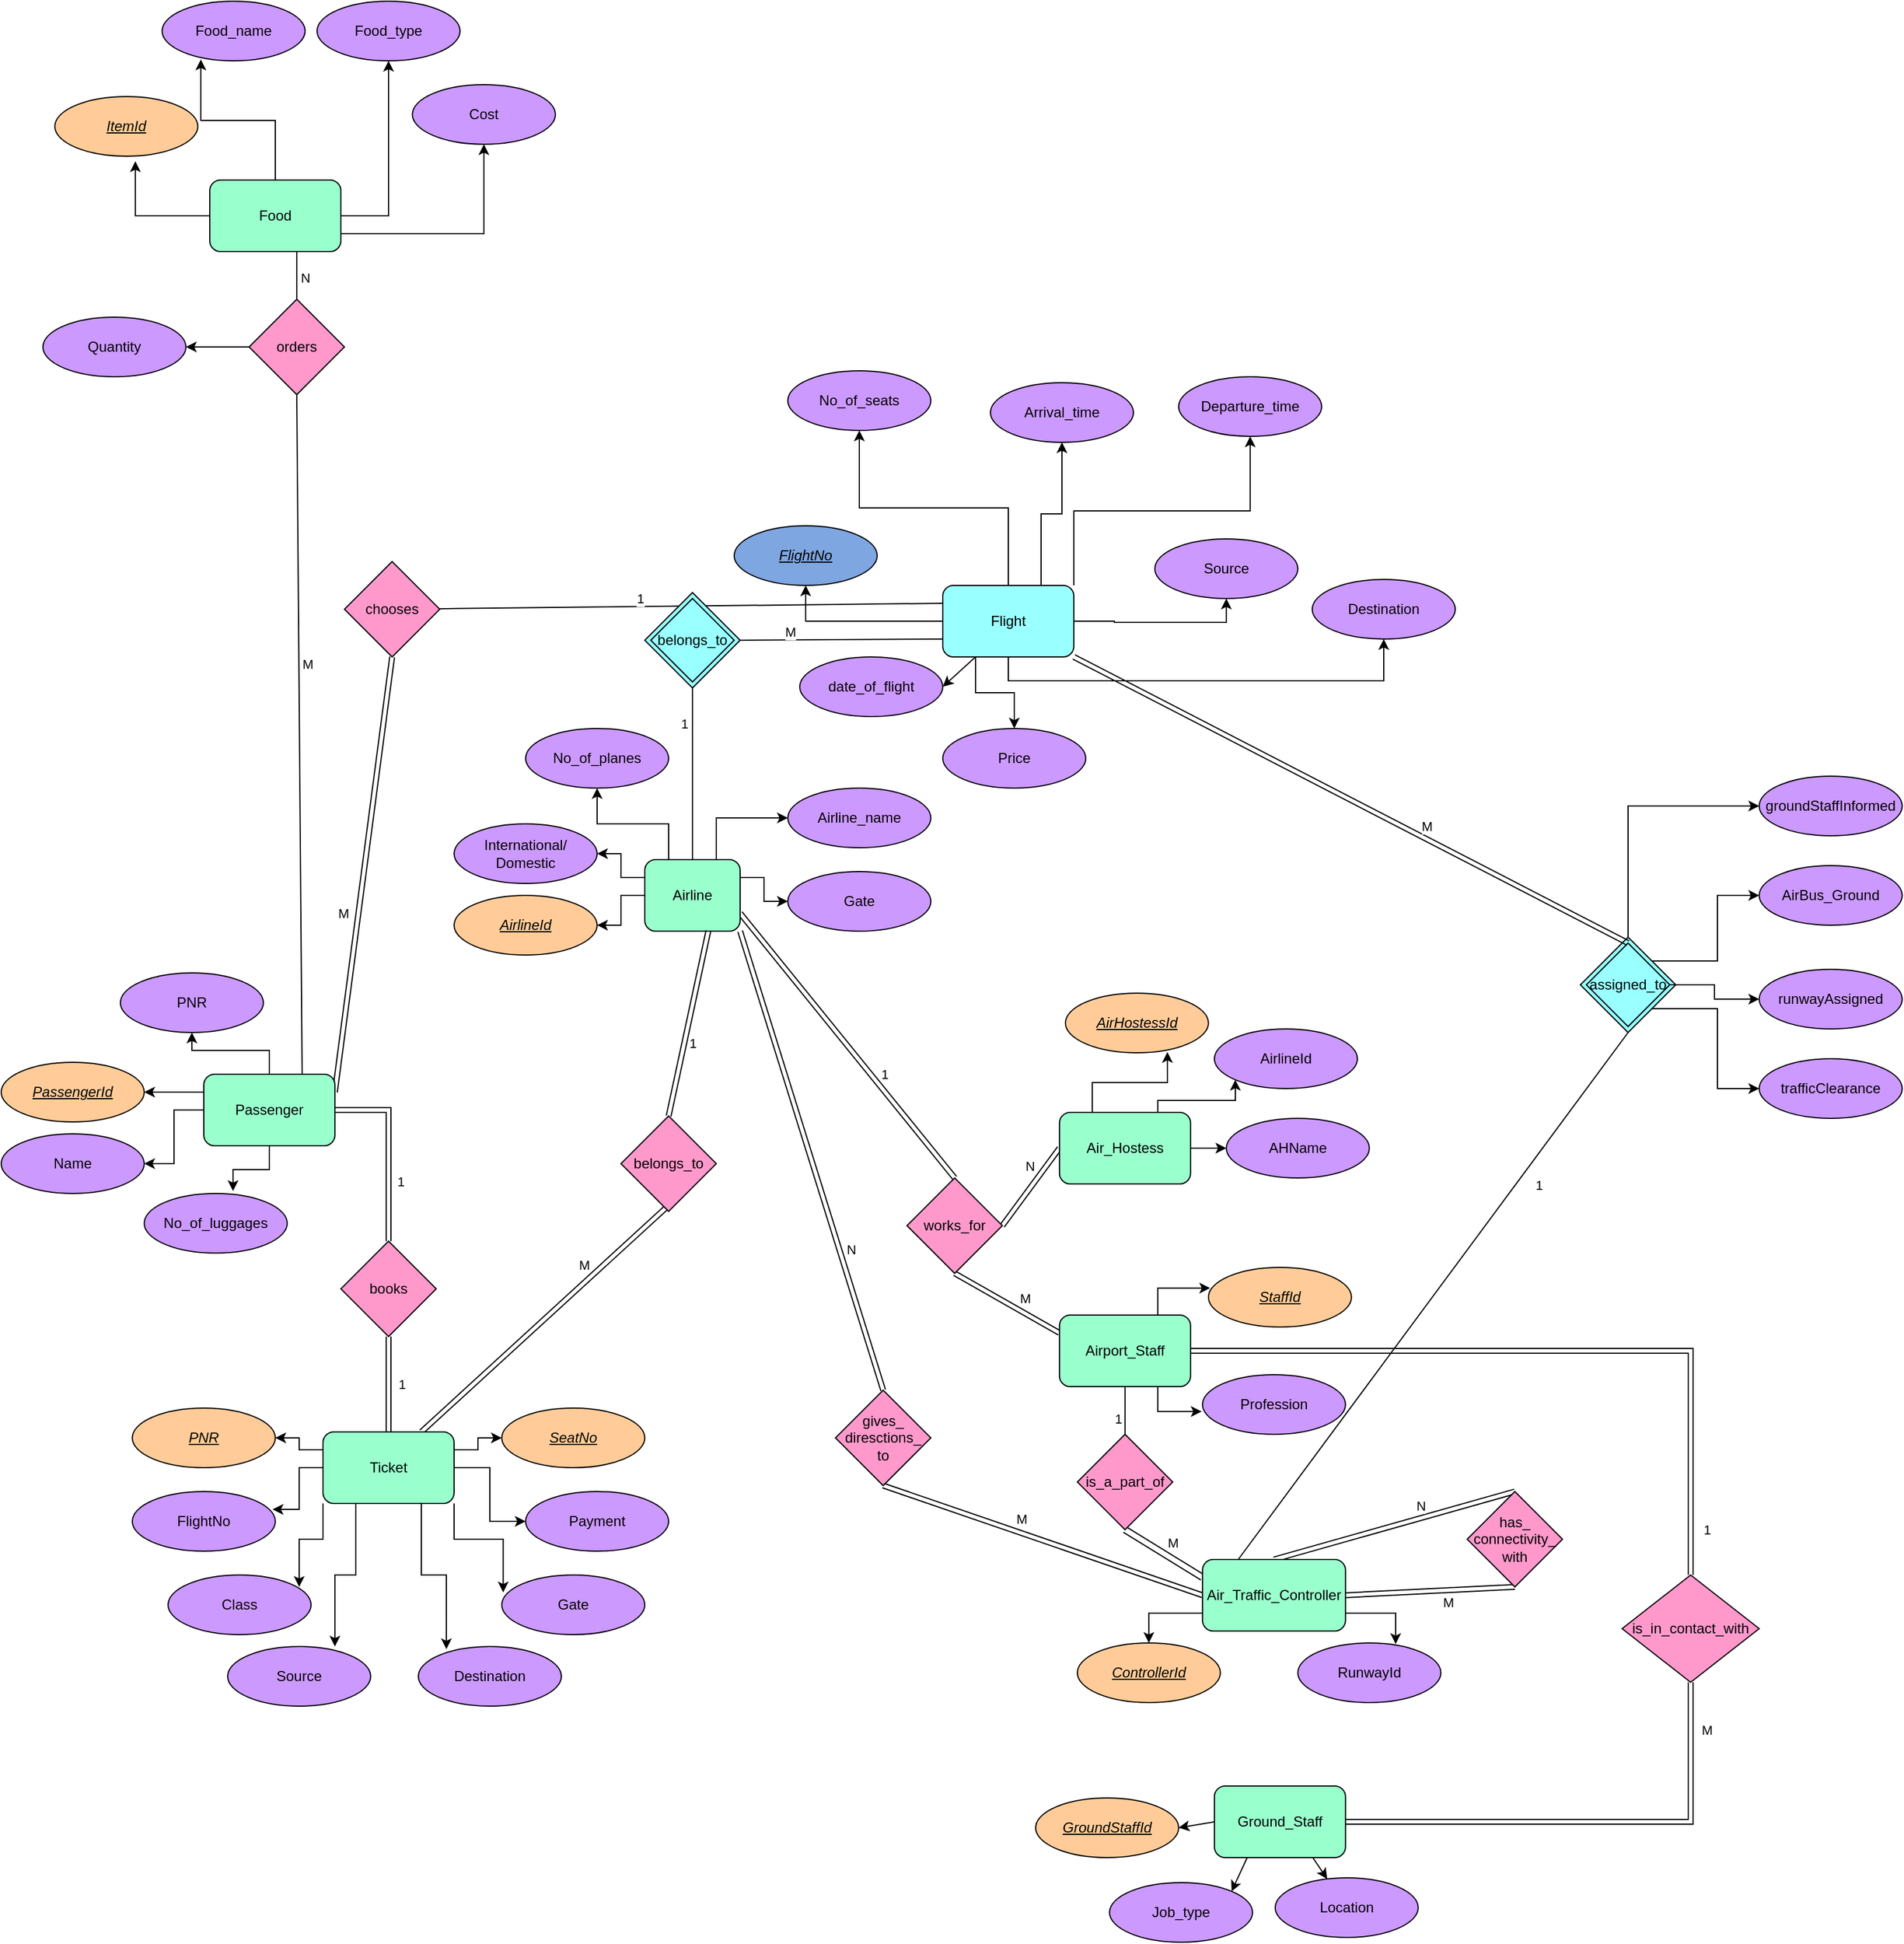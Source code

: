 <mxfile version="20.8.20" type="device"><diagram id="SBPe0E26eRAtvU4JO5nz" name="Page-1"><mxGraphModel dx="3665" dy="2273" grid="1" gridSize="10" guides="1" tooltips="1" connect="1" arrows="1" fold="1" page="1" pageScale="1" pageWidth="850" pageHeight="1100" math="0" shadow="0"><root><mxCell id="0"/><mxCell id="1" parent="0"/><mxCell id="5bXNS26TG_qm9QFDyTMX-47" style="edgeStyle=orthogonalEdgeStyle;rounded=0;orthogonalLoop=1;jettySize=auto;html=1;exitX=0.5;exitY=0;exitDx=0;exitDy=0;entryX=0.5;entryY=1;entryDx=0;entryDy=0;" parent="1" source="5bXNS26TG_qm9QFDyTMX-2" target="5bXNS26TG_qm9QFDyTMX-25" edge="1"><mxGeometry relative="1" as="geometry"/></mxCell><mxCell id="5bXNS26TG_qm9QFDyTMX-50" style="edgeStyle=orthogonalEdgeStyle;rounded=0;orthogonalLoop=1;jettySize=auto;html=1;exitX=0;exitY=0.5;exitDx=0;exitDy=0;" parent="1" source="5bXNS26TG_qm9QFDyTMX-2" target="5bXNS26TG_qm9QFDyTMX-22" edge="1"><mxGeometry relative="1" as="geometry"/></mxCell><mxCell id="5bXNS26TG_qm9QFDyTMX-51" style="edgeStyle=orthogonalEdgeStyle;rounded=0;orthogonalLoop=1;jettySize=auto;html=1;exitX=0.5;exitY=1;exitDx=0;exitDy=0;entryX=0.621;entryY=-0.04;entryDx=0;entryDy=0;entryPerimeter=0;" parent="1" source="5bXNS26TG_qm9QFDyTMX-2" target="5bXNS26TG_qm9QFDyTMX-24" edge="1"><mxGeometry relative="1" as="geometry"/></mxCell><mxCell id="5bXNS26TG_qm9QFDyTMX-55" style="edgeStyle=orthogonalEdgeStyle;rounded=0;orthogonalLoop=1;jettySize=auto;html=1;exitX=0;exitY=0.25;exitDx=0;exitDy=0;entryX=1;entryY=0.5;entryDx=0;entryDy=0;" parent="1" source="5bXNS26TG_qm9QFDyTMX-2" target="5bXNS26TG_qm9QFDyTMX-12" edge="1"><mxGeometry relative="1" as="geometry"/></mxCell><mxCell id="5bXNS26TG_qm9QFDyTMX-96" style="edgeStyle=none;shape=link;rounded=0;orthogonalLoop=1;jettySize=auto;html=1;exitX=1;exitY=0.25;exitDx=0;exitDy=0;entryX=0.5;entryY=1;entryDx=0;entryDy=0;" parent="1" source="5bXNS26TG_qm9QFDyTMX-2" edge="1" target="5bXNS26TG_qm9QFDyTMX-91"><mxGeometry relative="1" as="geometry"><mxPoint x="350" y="220" as="targetPoint"/></mxGeometry></mxCell><mxCell id="5bXNS26TG_qm9QFDyTMX-97" value="M" style="edgeLabel;html=1;align=center;verticalAlign=middle;resizable=0;points=[];" parent="5bXNS26TG_qm9QFDyTMX-96" vertex="1" connectable="0"><mxGeometry x="-0.217" y="3" relative="1" as="geometry"><mxPoint x="-9" y="-7" as="offset"/></mxGeometry></mxCell><mxCell id="5bXNS26TG_qm9QFDyTMX-2" value="Passenger" style="rounded=1;whiteSpace=wrap;html=1;fillColor=#99FFCC;" parent="1" vertex="1"><mxGeometry x="80" y="220" width="110" height="60" as="geometry"/></mxCell><mxCell id="5bXNS26TG_qm9QFDyTMX-56" style="edgeStyle=orthogonalEdgeStyle;rounded=0;orthogonalLoop=1;jettySize=auto;html=1;exitX=0;exitY=0.25;exitDx=0;exitDy=0;entryX=1;entryY=0.5;entryDx=0;entryDy=0;" parent="1" source="5bXNS26TG_qm9QFDyTMX-3" target="5bXNS26TG_qm9QFDyTMX-13" edge="1"><mxGeometry relative="1" as="geometry"/></mxCell><mxCell id="5bXNS26TG_qm9QFDyTMX-57" style="edgeStyle=orthogonalEdgeStyle;rounded=0;orthogonalLoop=1;jettySize=auto;html=1;exitX=1;exitY=0.25;exitDx=0;exitDy=0;entryX=0;entryY=0.5;entryDx=0;entryDy=0;" parent="1" source="5bXNS26TG_qm9QFDyTMX-3" target="5bXNS26TG_qm9QFDyTMX-14" edge="1"><mxGeometry relative="1" as="geometry"/></mxCell><mxCell id="5bXNS26TG_qm9QFDyTMX-58" style="edgeStyle=orthogonalEdgeStyle;rounded=0;orthogonalLoop=1;jettySize=auto;html=1;exitX=0;exitY=0.5;exitDx=0;exitDy=0;entryX=0.981;entryY=0.299;entryDx=0;entryDy=0;entryPerimeter=0;" parent="1" source="5bXNS26TG_qm9QFDyTMX-3" target="5bXNS26TG_qm9QFDyTMX-27" edge="1"><mxGeometry relative="1" as="geometry"/></mxCell><mxCell id="5bXNS26TG_qm9QFDyTMX-59" style="edgeStyle=orthogonalEdgeStyle;rounded=0;orthogonalLoop=1;jettySize=auto;html=1;exitX=0;exitY=1;exitDx=0;exitDy=0;entryX=0.917;entryY=0.2;entryDx=0;entryDy=0;entryPerimeter=0;" parent="1" source="5bXNS26TG_qm9QFDyTMX-3" target="5bXNS26TG_qm9QFDyTMX-28" edge="1"><mxGeometry relative="1" as="geometry"/></mxCell><mxCell id="5bXNS26TG_qm9QFDyTMX-60" style="edgeStyle=orthogonalEdgeStyle;rounded=0;orthogonalLoop=1;jettySize=auto;html=1;exitX=0.25;exitY=1;exitDx=0;exitDy=0;entryX=0.75;entryY=0;entryDx=0;entryDy=0;entryPerimeter=0;" parent="1" source="5bXNS26TG_qm9QFDyTMX-3" target="5bXNS26TG_qm9QFDyTMX-30" edge="1"><mxGeometry relative="1" as="geometry"/></mxCell><mxCell id="5bXNS26TG_qm9QFDyTMX-61" style="edgeStyle=orthogonalEdgeStyle;rounded=0;orthogonalLoop=1;jettySize=auto;html=1;exitX=0.75;exitY=1;exitDx=0;exitDy=0;entryX=0.196;entryY=0.044;entryDx=0;entryDy=0;entryPerimeter=0;" parent="1" source="5bXNS26TG_qm9QFDyTMX-3" target="5bXNS26TG_qm9QFDyTMX-31" edge="1"><mxGeometry relative="1" as="geometry"/></mxCell><mxCell id="5bXNS26TG_qm9QFDyTMX-62" style="edgeStyle=orthogonalEdgeStyle;rounded=0;orthogonalLoop=1;jettySize=auto;html=1;exitX=1;exitY=1;exitDx=0;exitDy=0;entryX=0.01;entryY=0.292;entryDx=0;entryDy=0;entryPerimeter=0;" parent="1" source="5bXNS26TG_qm9QFDyTMX-3" target="5bXNS26TG_qm9QFDyTMX-33" edge="1"><mxGeometry relative="1" as="geometry"/></mxCell><mxCell id="5bXNS26TG_qm9QFDyTMX-63" style="edgeStyle=orthogonalEdgeStyle;rounded=0;orthogonalLoop=1;jettySize=auto;html=1;exitX=1;exitY=0.5;exitDx=0;exitDy=0;entryX=0;entryY=0.5;entryDx=0;entryDy=0;" parent="1" source="5bXNS26TG_qm9QFDyTMX-3" target="5bXNS26TG_qm9QFDyTMX-32" edge="1"><mxGeometry relative="1" as="geometry"/></mxCell><mxCell id="5bXNS26TG_qm9QFDyTMX-104" style="edgeStyle=none;shape=link;rounded=0;orthogonalLoop=1;jettySize=auto;html=1;exitX=0.75;exitY=0;exitDx=0;exitDy=0;entryX=0.5;entryY=1;entryDx=0;entryDy=0;" parent="1" source="5bXNS26TG_qm9QFDyTMX-3" edge="1"><mxGeometry relative="1" as="geometry"><mxPoint x="470" y="330" as="targetPoint"/></mxGeometry></mxCell><mxCell id="5bXNS26TG_qm9QFDyTMX-105" value="M" style="edgeLabel;html=1;align=center;verticalAlign=middle;resizable=0;points=[];" parent="5bXNS26TG_qm9QFDyTMX-104" vertex="1" connectable="0"><mxGeometry x="0.325" y="1" relative="1" as="geometry"><mxPoint x="-1" y="-14" as="offset"/></mxGeometry></mxCell><mxCell id="5bXNS26TG_qm9QFDyTMX-3" value="Ticket" style="rounded=1;whiteSpace=wrap;html=1;fillColor=#99FFCC;" parent="1" vertex="1"><mxGeometry x="180" y="520" width="110" height="60" as="geometry"/></mxCell><mxCell id="5bXNS26TG_qm9QFDyTMX-65" style="edgeStyle=orthogonalEdgeStyle;rounded=0;orthogonalLoop=1;jettySize=auto;html=1;exitX=0;exitY=0.75;exitDx=0;exitDy=0;entryX=0.5;entryY=0;entryDx=0;entryDy=0;" parent="1" source="5bXNS26TG_qm9QFDyTMX-4" target="5bXNS26TG_qm9QFDyTMX-15" edge="1"><mxGeometry relative="1" as="geometry"/></mxCell><mxCell id="5bXNS26TG_qm9QFDyTMX-67" style="edgeStyle=orthogonalEdgeStyle;rounded=0;orthogonalLoop=1;jettySize=auto;html=1;exitX=1;exitY=0.75;exitDx=0;exitDy=0;entryX=0.684;entryY=0.018;entryDx=0;entryDy=0;entryPerimeter=0;" parent="1" source="5bXNS26TG_qm9QFDyTMX-4" target="5bXNS26TG_qm9QFDyTMX-35" edge="1"><mxGeometry relative="1" as="geometry"/></mxCell><mxCell id="5bXNS26TG_qm9QFDyTMX-120" style="edgeStyle=none;rounded=0;orthogonalLoop=1;jettySize=auto;html=1;exitX=0;exitY=0.25;exitDx=0;exitDy=0;entryX=0.5;entryY=1;entryDx=0;entryDy=0;shape=link;width=-5.238;" parent="1" source="5bXNS26TG_qm9QFDyTMX-4" target="5bXNS26TG_qm9QFDyTMX-118" edge="1"><mxGeometry relative="1" as="geometry"/></mxCell><mxCell id="5bXNS26TG_qm9QFDyTMX-122" value="M" style="edgeLabel;html=1;align=center;verticalAlign=middle;resizable=0;points=[];" parent="5bXNS26TG_qm9QFDyTMX-120" vertex="1" connectable="0"><mxGeometry x="-0.114" y="-1" relative="1" as="geometry"><mxPoint x="3" y="-11" as="offset"/></mxGeometry></mxCell><mxCell id="5bXNS26TG_qm9QFDyTMX-125" style="edgeStyle=none;rounded=0;orthogonalLoop=1;jettySize=auto;html=1;exitX=0;exitY=0.5;exitDx=0;exitDy=0;entryX=0.5;entryY=1;entryDx=0;entryDy=0;shape=link;" parent="1" source="5bXNS26TG_qm9QFDyTMX-4" target="5bXNS26TG_qm9QFDyTMX-124" edge="1"><mxGeometry relative="1" as="geometry"/></mxCell><mxCell id="5bXNS26TG_qm9QFDyTMX-126" value="M" style="edgeLabel;html=1;align=center;verticalAlign=middle;resizable=0;points=[];" parent="5bXNS26TG_qm9QFDyTMX-125" vertex="1" connectable="0"><mxGeometry x="0.133" relative="1" as="geometry"><mxPoint y="-12" as="offset"/></mxGeometry></mxCell><mxCell id="5bXNS26TG_qm9QFDyTMX-130" style="edgeStyle=none;shape=link;rounded=0;orthogonalLoop=1;jettySize=auto;html=1;exitX=0.5;exitY=0;exitDx=0;exitDy=0;entryX=0.5;entryY=0;entryDx=0;entryDy=0;" parent="1" source="5bXNS26TG_qm9QFDyTMX-4" target="5bXNS26TG_qm9QFDyTMX-129" edge="1"><mxGeometry relative="1" as="geometry"/></mxCell><mxCell id="5bXNS26TG_qm9QFDyTMX-132" value="N" style="edgeLabel;html=1;align=center;verticalAlign=middle;resizable=0;points=[];" parent="5bXNS26TG_qm9QFDyTMX-130" vertex="1" connectable="0"><mxGeometry x="0.215" relative="1" as="geometry"><mxPoint y="-11" as="offset"/></mxGeometry></mxCell><mxCell id="5bXNS26TG_qm9QFDyTMX-133" style="edgeStyle=none;shape=link;rounded=0;orthogonalLoop=1;jettySize=auto;html=1;exitX=1;exitY=0.5;exitDx=0;exitDy=0;entryX=0.5;entryY=1;entryDx=0;entryDy=0;" parent="1" source="5bXNS26TG_qm9QFDyTMX-4" target="5bXNS26TG_qm9QFDyTMX-129" edge="1"><mxGeometry relative="1" as="geometry"/></mxCell><mxCell id="5bXNS26TG_qm9QFDyTMX-134" value="M" style="edgeLabel;html=1;align=center;verticalAlign=middle;resizable=0;points=[];" parent="5bXNS26TG_qm9QFDyTMX-133" vertex="1" connectable="0"><mxGeometry x="-0.216" relative="1" as="geometry"><mxPoint x="30" y="9" as="offset"/></mxGeometry></mxCell><mxCell id="5bXNS26TG_qm9QFDyTMX-4" value="Air_Traffic_Controller" style="rounded=1;whiteSpace=wrap;html=1;fillColor=#99FFCC;" parent="1" vertex="1"><mxGeometry x="917.92" y="627" width="120" height="60" as="geometry"/></mxCell><mxCell id="5bXNS26TG_qm9QFDyTMX-68" style="edgeStyle=orthogonalEdgeStyle;rounded=0;orthogonalLoop=1;jettySize=auto;html=1;exitX=0.75;exitY=0;exitDx=0;exitDy=0;entryX=0.012;entryY=0.347;entryDx=0;entryDy=0;entryPerimeter=0;" parent="1" source="5bXNS26TG_qm9QFDyTMX-5" target="5bXNS26TG_qm9QFDyTMX-17" edge="1"><mxGeometry relative="1" as="geometry"/></mxCell><mxCell id="5bXNS26TG_qm9QFDyTMX-72" style="edgeStyle=orthogonalEdgeStyle;rounded=0;orthogonalLoop=1;jettySize=auto;html=1;exitX=0.75;exitY=1;exitDx=0;exitDy=0;entryX=-0.006;entryY=0.618;entryDx=0;entryDy=0;entryPerimeter=0;" parent="1" source="5bXNS26TG_qm9QFDyTMX-5" target="5bXNS26TG_qm9QFDyTMX-34" edge="1"><mxGeometry relative="1" as="geometry"/></mxCell><mxCell id="5bXNS26TG_qm9QFDyTMX-136" style="edgeStyle=none;shape=link;rounded=0;orthogonalLoop=1;jettySize=auto;html=1;exitX=0;exitY=0.25;exitDx=0;exitDy=0;entryX=0.5;entryY=1;entryDx=0;entryDy=0;" parent="1" source="5bXNS26TG_qm9QFDyTMX-5" target="5bXNS26TG_qm9QFDyTMX-135" edge="1"><mxGeometry relative="1" as="geometry"/></mxCell><mxCell id="5bXNS26TG_qm9QFDyTMX-137" value="M" style="edgeLabel;html=1;align=center;verticalAlign=middle;resizable=0;points=[];" parent="5bXNS26TG_qm9QFDyTMX-136" vertex="1" connectable="0"><mxGeometry x="-0.338" relative="1" as="geometry"><mxPoint y="-13" as="offset"/></mxGeometry></mxCell><mxCell id="5bXNS26TG_qm9QFDyTMX-5" value="Airport_Staff" style="rounded=1;whiteSpace=wrap;html=1;fillColor=#99FFCC;" parent="1" vertex="1"><mxGeometry x="797.92" y="422" width="110" height="60" as="geometry"/></mxCell><mxCell id="5bXNS26TG_qm9QFDyTMX-143" style="edgeStyle=none;rounded=0;orthogonalLoop=1;jettySize=auto;html=1;exitX=0;exitY=0.5;exitDx=0;exitDy=0;entryX=1;entryY=0.5;entryDx=0;entryDy=0;" parent="1" source="5bXNS26TG_qm9QFDyTMX-6" target="5bXNS26TG_qm9QFDyTMX-16" edge="1"><mxGeometry relative="1" as="geometry"/></mxCell><mxCell id="5bXNS26TG_qm9QFDyTMX-144" style="edgeStyle=none;rounded=0;orthogonalLoop=1;jettySize=auto;html=1;exitX=0.25;exitY=1;exitDx=0;exitDy=0;entryX=1;entryY=0;entryDx=0;entryDy=0;" parent="1" source="5bXNS26TG_qm9QFDyTMX-6" target="5bXNS26TG_qm9QFDyTMX-37" edge="1"><mxGeometry relative="1" as="geometry"/></mxCell><mxCell id="5bXNS26TG_qm9QFDyTMX-145" style="edgeStyle=none;rounded=0;orthogonalLoop=1;jettySize=auto;html=1;exitX=0.75;exitY=1;exitDx=0;exitDy=0;" parent="1" source="5bXNS26TG_qm9QFDyTMX-6" target="5bXNS26TG_qm9QFDyTMX-36" edge="1"><mxGeometry relative="1" as="geometry"/></mxCell><mxCell id="w11qqibFhs1s8HIsFTA5-4" style="edgeStyle=orthogonalEdgeStyle;rounded=0;orthogonalLoop=1;jettySize=auto;html=1;exitX=1;exitY=0.5;exitDx=0;exitDy=0;entryX=0.5;entryY=1;entryDx=0;entryDy=0;shape=link;" parent="1" source="5bXNS26TG_qm9QFDyTMX-6" target="w11qqibFhs1s8HIsFTA5-1" edge="1"><mxGeometry relative="1" as="geometry"/></mxCell><mxCell id="w11qqibFhs1s8HIsFTA5-6" value="M" style="edgeLabel;html=1;align=center;verticalAlign=middle;resizable=0;points=[];" parent="w11qqibFhs1s8HIsFTA5-4" vertex="1" connectable="0"><mxGeometry x="0.628" y="-1" relative="1" as="geometry"><mxPoint x="12" y="-36" as="offset"/></mxGeometry></mxCell><mxCell id="5bXNS26TG_qm9QFDyTMX-6" value="Ground_Staff" style="rounded=1;whiteSpace=wrap;html=1;fillColor=#99FFCC;" parent="1" vertex="1"><mxGeometry x="927.92" y="817" width="110" height="60" as="geometry"/></mxCell><mxCell id="5bXNS26TG_qm9QFDyTMX-73" style="edgeStyle=orthogonalEdgeStyle;rounded=0;orthogonalLoop=1;jettySize=auto;html=1;exitX=0.25;exitY=0;exitDx=0;exitDy=0;entryX=0.713;entryY=0.987;entryDx=0;entryDy=0;entryPerimeter=0;" parent="1" source="5bXNS26TG_qm9QFDyTMX-7" target="5bXNS26TG_qm9QFDyTMX-18" edge="1"><mxGeometry relative="1" as="geometry"/></mxCell><mxCell id="5bXNS26TG_qm9QFDyTMX-74" style="edgeStyle=orthogonalEdgeStyle;rounded=0;orthogonalLoop=1;jettySize=auto;html=1;exitX=0.75;exitY=0;exitDx=0;exitDy=0;entryX=0;entryY=1;entryDx=0;entryDy=0;" parent="1" source="5bXNS26TG_qm9QFDyTMX-7" target="5bXNS26TG_qm9QFDyTMX-39" edge="1"><mxGeometry relative="1" as="geometry"><Array as="points"><mxPoint x="880.92" y="242"/><mxPoint x="945.92" y="242"/></Array></mxGeometry></mxCell><mxCell id="5bXNS26TG_qm9QFDyTMX-76" style="edgeStyle=orthogonalEdgeStyle;rounded=0;orthogonalLoop=1;jettySize=auto;html=1;exitX=1;exitY=0.5;exitDx=0;exitDy=0;" parent="1" source="5bXNS26TG_qm9QFDyTMX-7" target="5bXNS26TG_qm9QFDyTMX-40" edge="1"><mxGeometry relative="1" as="geometry"/></mxCell><mxCell id="5bXNS26TG_qm9QFDyTMX-139" style="edgeStyle=none;shape=link;rounded=0;orthogonalLoop=1;jettySize=auto;html=1;exitX=0;exitY=0.5;exitDx=0;exitDy=0;entryX=1;entryY=0.5;entryDx=0;entryDy=0;" parent="1" source="5bXNS26TG_qm9QFDyTMX-7" target="5bXNS26TG_qm9QFDyTMX-135" edge="1"><mxGeometry relative="1" as="geometry"/></mxCell><mxCell id="5bXNS26TG_qm9QFDyTMX-140" value="N" style="edgeLabel;html=1;align=center;verticalAlign=middle;resizable=0;points=[];" parent="5bXNS26TG_qm9QFDyTMX-139" vertex="1" connectable="0"><mxGeometry x="-0.323" y="-2" relative="1" as="geometry"><mxPoint x="-7" y="-6" as="offset"/></mxGeometry></mxCell><mxCell id="5bXNS26TG_qm9QFDyTMX-7" value="Air_Hostess" style="rounded=1;whiteSpace=wrap;html=1;fillColor=#99FFCC;" parent="1" vertex="1"><mxGeometry x="797.92" y="252" width="110" height="60" as="geometry"/></mxCell><mxCell id="5bXNS26TG_qm9QFDyTMX-77" style="edgeStyle=orthogonalEdgeStyle;rounded=0;orthogonalLoop=1;jettySize=auto;html=1;exitX=0.25;exitY=0;exitDx=0;exitDy=0;entryX=0.5;entryY=1;entryDx=0;entryDy=0;" parent="1" source="5bXNS26TG_qm9QFDyTMX-9" target="5bXNS26TG_qm9QFDyTMX-43" edge="1"><mxGeometry relative="1" as="geometry"/></mxCell><mxCell id="5bXNS26TG_qm9QFDyTMX-78" style="edgeStyle=orthogonalEdgeStyle;rounded=0;orthogonalLoop=1;jettySize=auto;html=1;exitX=0.75;exitY=0;exitDx=0;exitDy=0;entryX=0;entryY=0.5;entryDx=0;entryDy=0;" parent="1" source="5bXNS26TG_qm9QFDyTMX-9" target="5bXNS26TG_qm9QFDyTMX-44" edge="1"><mxGeometry relative="1" as="geometry"/></mxCell><mxCell id="5bXNS26TG_qm9QFDyTMX-80" style="edgeStyle=orthogonalEdgeStyle;rounded=0;orthogonalLoop=1;jettySize=auto;html=1;exitX=1;exitY=0.25;exitDx=0;exitDy=0;entryX=0;entryY=0.5;entryDx=0;entryDy=0;" parent="1" source="5bXNS26TG_qm9QFDyTMX-9" target="5bXNS26TG_qm9QFDyTMX-45" edge="1"><mxGeometry relative="1" as="geometry"/></mxCell><mxCell id="5bXNS26TG_qm9QFDyTMX-81" style="edgeStyle=orthogonalEdgeStyle;rounded=0;orthogonalLoop=1;jettySize=auto;html=1;exitX=0;exitY=0.5;exitDx=0;exitDy=0;" parent="1" source="5bXNS26TG_qm9QFDyTMX-9" target="5bXNS26TG_qm9QFDyTMX-19" edge="1"><mxGeometry relative="1" as="geometry"/></mxCell><mxCell id="5bXNS26TG_qm9QFDyTMX-141" style="edgeStyle=none;shape=link;rounded=0;orthogonalLoop=1;jettySize=auto;html=1;exitX=1;exitY=0.75;exitDx=0;exitDy=0;entryX=0.5;entryY=0;entryDx=0;entryDy=0;" parent="1" source="5bXNS26TG_qm9QFDyTMX-9" target="5bXNS26TG_qm9QFDyTMX-135" edge="1"><mxGeometry relative="1" as="geometry"/></mxCell><mxCell id="5bXNS26TG_qm9QFDyTMX-142" value="1" style="edgeLabel;html=1;align=center;verticalAlign=middle;resizable=0;points=[];" parent="5bXNS26TG_qm9QFDyTMX-141" vertex="1" connectable="0"><mxGeometry x="0.455" y="3" relative="1" as="geometry"><mxPoint x="-13" y="-25" as="offset"/></mxGeometry></mxCell><mxCell id="uSjGquwFw2TnaYyKm2bj-18" style="edgeStyle=orthogonalEdgeStyle;rounded=0;orthogonalLoop=1;jettySize=auto;html=1;exitX=0;exitY=0.25;exitDx=0;exitDy=0;entryX=1;entryY=0.5;entryDx=0;entryDy=0;" parent="1" source="5bXNS26TG_qm9QFDyTMX-9" target="5bXNS26TG_qm9QFDyTMX-46" edge="1"><mxGeometry relative="1" as="geometry"/></mxCell><mxCell id="5bXNS26TG_qm9QFDyTMX-9" value="Airline" style="rounded=1;whiteSpace=wrap;html=1;fillColor=#99FFCC;" parent="1" vertex="1"><mxGeometry x="450" y="40" width="80" height="60" as="geometry"/></mxCell><mxCell id="5bXNS26TG_qm9QFDyTMX-12" value="&lt;u&gt;&lt;i&gt;PassengerId&lt;/i&gt;&lt;/u&gt;" style="ellipse;whiteSpace=wrap;html=1;fillColor=#FFCC99;" parent="1" vertex="1"><mxGeometry x="-90" y="210" width="120" height="50" as="geometry"/></mxCell><mxCell id="5bXNS26TG_qm9QFDyTMX-13" value="&lt;i&gt;&lt;u&gt;PNR&lt;/u&gt;&lt;/i&gt;" style="ellipse;whiteSpace=wrap;html=1;fillColor=#FFCC99;" parent="1" vertex="1"><mxGeometry x="20" y="500" width="120" height="50" as="geometry"/></mxCell><mxCell id="5bXNS26TG_qm9QFDyTMX-14" value="&lt;u&gt;&lt;i&gt;SeatNo&lt;/i&gt;&lt;/u&gt;" style="ellipse;whiteSpace=wrap;html=1;fillColor=#FFCC99;" parent="1" vertex="1"><mxGeometry x="330" y="500" width="120" height="50" as="geometry"/></mxCell><mxCell id="5bXNS26TG_qm9QFDyTMX-15" value="&lt;u&gt;&lt;i&gt;ControllerId&lt;/i&gt;&lt;/u&gt;" style="ellipse;whiteSpace=wrap;html=1;fillColor=#FFCC99;" parent="1" vertex="1"><mxGeometry x="812.92" y="697" width="120" height="50" as="geometry"/></mxCell><mxCell id="5bXNS26TG_qm9QFDyTMX-16" value="&lt;u&gt;&lt;i&gt;GroundStaffId&lt;/i&gt;&lt;/u&gt;" style="ellipse;whiteSpace=wrap;html=1;fillColor=#FFCC99;" parent="1" vertex="1"><mxGeometry x="777.92" y="827" width="120" height="50" as="geometry"/></mxCell><mxCell id="5bXNS26TG_qm9QFDyTMX-17" value="&lt;i&gt;&lt;u&gt;StaffId&lt;/u&gt;&lt;/i&gt;" style="ellipse;whiteSpace=wrap;html=1;fillColor=#FFCC99;" parent="1" vertex="1"><mxGeometry x="922.92" y="382" width="120" height="50" as="geometry"/></mxCell><mxCell id="5bXNS26TG_qm9QFDyTMX-18" value="&lt;u&gt;&lt;i&gt;AirHostessId&lt;/i&gt;&lt;/u&gt;" style="ellipse;whiteSpace=wrap;html=1;fillColor=#FFCC99;" parent="1" vertex="1"><mxGeometry x="802.92" y="152" width="120" height="50" as="geometry"/></mxCell><mxCell id="5bXNS26TG_qm9QFDyTMX-19" value="&lt;u&gt;&lt;i&gt;AirlineId&lt;/i&gt;&lt;/u&gt;" style="ellipse;whiteSpace=wrap;html=1;fillColor=#FFCC99;" parent="1" vertex="1"><mxGeometry x="290" y="70" width="120" height="50" as="geometry"/></mxCell><mxCell id="5bXNS26TG_qm9QFDyTMX-83" style="edgeStyle=orthogonalEdgeStyle;rounded=0;orthogonalLoop=1;jettySize=auto;html=1;exitX=0;exitY=0.5;exitDx=0;exitDy=0;entryX=0.563;entryY=1.085;entryDx=0;entryDy=0;entryPerimeter=0;" parent="1" source="5bXNS26TG_qm9QFDyTMX-20" target="5bXNS26TG_qm9QFDyTMX-21" edge="1"><mxGeometry relative="1" as="geometry"/></mxCell><mxCell id="5bXNS26TG_qm9QFDyTMX-84" style="edgeStyle=orthogonalEdgeStyle;rounded=0;orthogonalLoop=1;jettySize=auto;html=1;exitX=0.5;exitY=0;exitDx=0;exitDy=0;entryX=0.271;entryY=0.978;entryDx=0;entryDy=0;entryPerimeter=0;" parent="1" source="5bXNS26TG_qm9QFDyTMX-20" target="5bXNS26TG_qm9QFDyTMX-41" edge="1"><mxGeometry relative="1" as="geometry"/></mxCell><mxCell id="5bXNS26TG_qm9QFDyTMX-85" style="edgeStyle=orthogonalEdgeStyle;rounded=0;orthogonalLoop=1;jettySize=auto;html=1;exitX=1;exitY=0.5;exitDx=0;exitDy=0;" parent="1" source="5bXNS26TG_qm9QFDyTMX-20" target="5bXNS26TG_qm9QFDyTMX-42" edge="1"><mxGeometry relative="1" as="geometry"/></mxCell><mxCell id="3Ie-bavCxaPtWFun0h7E-2" style="edgeStyle=orthogonalEdgeStyle;rounded=0;orthogonalLoop=1;jettySize=auto;html=1;exitX=1;exitY=0.75;exitDx=0;exitDy=0;entryX=0.5;entryY=1;entryDx=0;entryDy=0;" parent="1" source="5bXNS26TG_qm9QFDyTMX-20" target="3Ie-bavCxaPtWFun0h7E-1" edge="1"><mxGeometry relative="1" as="geometry"/></mxCell><mxCell id="5bXNS26TG_qm9QFDyTMX-20" value="Food" style="rounded=1;whiteSpace=wrap;html=1;fillColor=#99FFCC;" parent="1" vertex="1"><mxGeometry x="85" y="-530" width="110" height="60" as="geometry"/></mxCell><mxCell id="5bXNS26TG_qm9QFDyTMX-21" value="&lt;i&gt;&lt;u&gt;ItemId&lt;/u&gt;&lt;/i&gt;" style="ellipse;whiteSpace=wrap;html=1;fillColor=#FFCC99;" parent="1" vertex="1"><mxGeometry x="-45" y="-600" width="120" height="50" as="geometry"/></mxCell><mxCell id="5bXNS26TG_qm9QFDyTMX-22" value="Name" style="ellipse;whiteSpace=wrap;html=1;fillColor=#CC99FF;" parent="1" vertex="1"><mxGeometry x="-90" y="270" width="120" height="50" as="geometry"/></mxCell><mxCell id="5bXNS26TG_qm9QFDyTMX-24" value="No_of_luggages" style="ellipse;whiteSpace=wrap;html=1;fillColor=#CC99FF;" parent="1" vertex="1"><mxGeometry x="30" y="320" width="120" height="50" as="geometry"/></mxCell><mxCell id="5bXNS26TG_qm9QFDyTMX-25" value="PNR" style="ellipse;whiteSpace=wrap;html=1;fillColor=#CC99FF;" parent="1" vertex="1"><mxGeometry x="10" y="135" width="120" height="50" as="geometry"/></mxCell><mxCell id="5bXNS26TG_qm9QFDyTMX-26" style="edgeStyle=orthogonalEdgeStyle;rounded=0;orthogonalLoop=1;jettySize=auto;html=1;exitX=0.5;exitY=1;exitDx=0;exitDy=0;" parent="1" source="5bXNS26TG_qm9QFDyTMX-22" target="5bXNS26TG_qm9QFDyTMX-22" edge="1"><mxGeometry relative="1" as="geometry"/></mxCell><mxCell id="5bXNS26TG_qm9QFDyTMX-27" value="FlightNo" style="ellipse;whiteSpace=wrap;html=1;fillColor=#CC99FF;" parent="1" vertex="1"><mxGeometry x="20" y="570" width="120" height="50" as="geometry"/></mxCell><mxCell id="5bXNS26TG_qm9QFDyTMX-28" value="Class" style="ellipse;whiteSpace=wrap;html=1;fillColor=#CC99FF;" parent="1" vertex="1"><mxGeometry x="50" y="640" width="120" height="50" as="geometry"/></mxCell><mxCell id="5bXNS26TG_qm9QFDyTMX-30" value="Source" style="ellipse;whiteSpace=wrap;html=1;fillColor=#CC99FF;" parent="1" vertex="1"><mxGeometry x="100" y="700" width="120" height="50" as="geometry"/></mxCell><mxCell id="5bXNS26TG_qm9QFDyTMX-31" value="Destination" style="ellipse;whiteSpace=wrap;html=1;fillColor=#CC99FF;" parent="1" vertex="1"><mxGeometry x="260" y="700" width="120" height="50" as="geometry"/></mxCell><mxCell id="5bXNS26TG_qm9QFDyTMX-32" value="Payment" style="ellipse;whiteSpace=wrap;html=1;fillColor=#CC99FF;" parent="1" vertex="1"><mxGeometry x="350" y="570" width="120" height="50" as="geometry"/></mxCell><mxCell id="5bXNS26TG_qm9QFDyTMX-33" value="Gate" style="ellipse;whiteSpace=wrap;html=1;fillColor=#CC99FF;" parent="1" vertex="1"><mxGeometry x="330" y="640" width="120" height="50" as="geometry"/></mxCell><mxCell id="5bXNS26TG_qm9QFDyTMX-34" value="Profession" style="ellipse;whiteSpace=wrap;html=1;fillColor=#CC99FF;" parent="1" vertex="1"><mxGeometry x="917.92" y="472" width="120" height="50" as="geometry"/></mxCell><mxCell id="5bXNS26TG_qm9QFDyTMX-35" value="RunwayId" style="ellipse;whiteSpace=wrap;html=1;fillColor=#CC99FF;" parent="1" vertex="1"><mxGeometry x="997.92" y="697" width="120" height="50" as="geometry"/></mxCell><mxCell id="5bXNS26TG_qm9QFDyTMX-36" value="Location" style="ellipse;whiteSpace=wrap;html=1;fillColor=#CC99FF;" parent="1" vertex="1"><mxGeometry x="978.92" y="894" width="120" height="50" as="geometry"/></mxCell><mxCell id="5bXNS26TG_qm9QFDyTMX-37" value="Job_type" style="ellipse;whiteSpace=wrap;html=1;fillColor=#CC99FF;" parent="1" vertex="1"><mxGeometry x="839.92" y="898" width="120" height="50" as="geometry"/></mxCell><mxCell id="5bXNS26TG_qm9QFDyTMX-38" style="edgeStyle=orthogonalEdgeStyle;rounded=0;orthogonalLoop=1;jettySize=auto;html=1;exitX=0.5;exitY=1;exitDx=0;exitDy=0;" parent="1" source="5bXNS26TG_qm9QFDyTMX-16" target="5bXNS26TG_qm9QFDyTMX-16" edge="1"><mxGeometry relative="1" as="geometry"/></mxCell><mxCell id="5bXNS26TG_qm9QFDyTMX-39" value="AirlineId" style="ellipse;whiteSpace=wrap;html=1;fillColor=#CC99FF;" parent="1" vertex="1"><mxGeometry x="927.92" y="182" width="120" height="50" as="geometry"/></mxCell><mxCell id="5bXNS26TG_qm9QFDyTMX-40" value="AHName" style="ellipse;whiteSpace=wrap;html=1;fillColor=#CC99FF;" parent="1" vertex="1"><mxGeometry x="937.92" y="257" width="120" height="50" as="geometry"/></mxCell><mxCell id="5bXNS26TG_qm9QFDyTMX-41" value="Food_name" style="ellipse;whiteSpace=wrap;html=1;fillColor=#CC99FF;" parent="1" vertex="1"><mxGeometry x="45" y="-680" width="120" height="50" as="geometry"/></mxCell><mxCell id="5bXNS26TG_qm9QFDyTMX-42" value="Food_type" style="ellipse;whiteSpace=wrap;html=1;fillColor=#CC99FF;" parent="1" vertex="1"><mxGeometry x="175" y="-680" width="120" height="50" as="geometry"/></mxCell><mxCell id="5bXNS26TG_qm9QFDyTMX-43" value="No_of_planes" style="ellipse;whiteSpace=wrap;html=1;fillColor=#CC99FF;" parent="1" vertex="1"><mxGeometry x="350" y="-70" width="120" height="50" as="geometry"/></mxCell><mxCell id="5bXNS26TG_qm9QFDyTMX-44" value="Airline_name" style="ellipse;whiteSpace=wrap;html=1;fillColor=#CC99FF;" parent="1" vertex="1"><mxGeometry x="570" y="-20" width="120" height="50" as="geometry"/></mxCell><mxCell id="5bXNS26TG_qm9QFDyTMX-45" value="Gate" style="ellipse;whiteSpace=wrap;html=1;fillColor=#CC99FF;" parent="1" vertex="1"><mxGeometry x="570" y="50" width="120" height="50" as="geometry"/></mxCell><mxCell id="5bXNS26TG_qm9QFDyTMX-46" value="International/&lt;br&gt;Domestic" style="ellipse;whiteSpace=wrap;html=1;fillColor=#CC99FF;" parent="1" vertex="1"><mxGeometry x="290" y="10" width="120" height="50" as="geometry"/></mxCell><mxCell id="5bXNS26TG_qm9QFDyTMX-87" style="rounded=0;orthogonalLoop=1;jettySize=auto;html=1;exitX=0.5;exitY=1;exitDx=0;exitDy=0;entryX=0.5;entryY=0;entryDx=0;entryDy=0;shape=link;" parent="1" source="5bXNS26TG_qm9QFDyTMX-86" target="5bXNS26TG_qm9QFDyTMX-3" edge="1"><mxGeometry relative="1" as="geometry"/></mxCell><mxCell id="5bXNS26TG_qm9QFDyTMX-90" value="1" style="edgeLabel;html=1;align=center;verticalAlign=middle;resizable=0;points=[];" parent="5bXNS26TG_qm9QFDyTMX-87" vertex="1" connectable="0"><mxGeometry x="-0.158" y="-1" relative="1" as="geometry"><mxPoint x="12" y="6" as="offset"/></mxGeometry></mxCell><mxCell id="5bXNS26TG_qm9QFDyTMX-88" style="edgeStyle=orthogonalEdgeStyle;rounded=0;orthogonalLoop=1;jettySize=auto;html=1;exitX=0.5;exitY=0;exitDx=0;exitDy=0;entryX=1;entryY=0.5;entryDx=0;entryDy=0;shape=link;" parent="1" source="5bXNS26TG_qm9QFDyTMX-86" target="5bXNS26TG_qm9QFDyTMX-2" edge="1"><mxGeometry relative="1" as="geometry"/></mxCell><mxCell id="5bXNS26TG_qm9QFDyTMX-89" value="1" style="edgeLabel;html=1;align=center;verticalAlign=middle;resizable=0;points=[];" parent="5bXNS26TG_qm9QFDyTMX-88" vertex="1" connectable="0"><mxGeometry x="-0.69" y="-5" relative="1" as="geometry"><mxPoint x="5" y="-26" as="offset"/></mxGeometry></mxCell><mxCell id="5bXNS26TG_qm9QFDyTMX-86" value="books" style="rhombus;whiteSpace=wrap;html=1;fillColor=#FF99CC;" parent="1" vertex="1"><mxGeometry x="195" y="360" width="80" height="80" as="geometry"/></mxCell><mxCell id="5bXNS26TG_qm9QFDyTMX-91" value="chooses" style="rhombus;whiteSpace=wrap;html=1;fillColor=#FF99CC;" parent="1" vertex="1"><mxGeometry x="198" y="-210" width="80" height="80" as="geometry"/></mxCell><mxCell id="5bXNS26TG_qm9QFDyTMX-103" style="edgeStyle=none;shape=link;rounded=0;orthogonalLoop=1;jettySize=auto;html=1;exitX=0.5;exitY=0;exitDx=0;exitDy=0;entryX=0.667;entryY=0.995;entryDx=0;entryDy=0;entryPerimeter=0;" parent="1" source="5bXNS26TG_qm9QFDyTMX-94" target="5bXNS26TG_qm9QFDyTMX-9" edge="1"><mxGeometry relative="1" as="geometry"/></mxCell><mxCell id="5bXNS26TG_qm9QFDyTMX-106" value="1" style="edgeLabel;html=1;align=center;verticalAlign=middle;resizable=0;points=[];" parent="5bXNS26TG_qm9QFDyTMX-103" vertex="1" connectable="0"><mxGeometry x="-0.213" y="2" relative="1" as="geometry"><mxPoint x="9" as="offset"/></mxGeometry></mxCell><mxCell id="5bXNS26TG_qm9QFDyTMX-94" value="belongs_to" style="rhombus;whiteSpace=wrap;html=1;fillColor=#FF99CC;" parent="1" vertex="1"><mxGeometry x="430" y="255" width="80" height="80" as="geometry"/></mxCell><mxCell id="5bXNS26TG_qm9QFDyTMX-99" value="" style="endArrow=none;html=1;rounded=0;exitX=0;exitY=0.25;exitDx=0;exitDy=0;" parent="1" source="uSjGquwFw2TnaYyKm2bj-1" target="5bXNS26TG_qm9QFDyTMX-91" edge="1"><mxGeometry width="50" height="50" relative="1" as="geometry"><mxPoint x="540" y="180" as="sourcePoint"/><mxPoint x="440" y="180" as="targetPoint"/></mxGeometry></mxCell><mxCell id="5bXNS26TG_qm9QFDyTMX-100" value="1" style="edgeLabel;html=1;align=center;verticalAlign=middle;resizable=0;points=[];" parent="5bXNS26TG_qm9QFDyTMX-99" vertex="1" connectable="0"><mxGeometry x="0.182" relative="1" as="geometry"><mxPoint x="-5" y="-7" as="offset"/></mxGeometry></mxCell><mxCell id="3Ie-bavCxaPtWFun0h7E-5" style="edgeStyle=orthogonalEdgeStyle;rounded=0;orthogonalLoop=1;jettySize=auto;html=1;exitX=0;exitY=0.5;exitDx=0;exitDy=0;entryX=1;entryY=0.5;entryDx=0;entryDy=0;" parent="1" source="5bXNS26TG_qm9QFDyTMX-107" target="3Ie-bavCxaPtWFun0h7E-3" edge="1"><mxGeometry relative="1" as="geometry"/></mxCell><mxCell id="5bXNS26TG_qm9QFDyTMX-107" value="orders" style="rhombus;whiteSpace=wrap;html=1;fillColor=#FF99CC;" parent="1" vertex="1"><mxGeometry x="118" y="-430" width="80" height="80" as="geometry"/></mxCell><mxCell id="5bXNS26TG_qm9QFDyTMX-111" value="" style="endArrow=none;html=1;rounded=0;exitX=0.75;exitY=0;exitDx=0;exitDy=0;entryX=0.5;entryY=1;entryDx=0;entryDy=0;" parent="1" source="5bXNS26TG_qm9QFDyTMX-2" target="5bXNS26TG_qm9QFDyTMX-107" edge="1"><mxGeometry width="50" height="50" relative="1" as="geometry"><mxPoint x="200" y="170" as="sourcePoint"/><mxPoint x="250" y="120" as="targetPoint"/></mxGeometry></mxCell><mxCell id="5bXNS26TG_qm9QFDyTMX-115" value="M" style="edgeLabel;html=1;align=center;verticalAlign=middle;resizable=0;points=[];" parent="5bXNS26TG_qm9QFDyTMX-111" vertex="1" connectable="0"><mxGeometry x="0.209" relative="1" as="geometry"><mxPoint x="7" as="offset"/></mxGeometry></mxCell><mxCell id="5bXNS26TG_qm9QFDyTMX-114" value="" style="endArrow=none;html=1;rounded=0;exitX=0.5;exitY=0;exitDx=0;exitDy=0;" parent="1" source="5bXNS26TG_qm9QFDyTMX-107" edge="1"><mxGeometry width="50" height="50" relative="1" as="geometry"><mxPoint x="175" y="-440" as="sourcePoint"/><mxPoint x="158" y="-470" as="targetPoint"/></mxGeometry></mxCell><mxCell id="5bXNS26TG_qm9QFDyTMX-116" value="N" style="edgeLabel;html=1;align=center;verticalAlign=middle;resizable=0;points=[];" parent="5bXNS26TG_qm9QFDyTMX-114" vertex="1" connectable="0"><mxGeometry x="0.283" y="1" relative="1" as="geometry"><mxPoint x="8" y="7" as="offset"/></mxGeometry></mxCell><mxCell id="5bXNS26TG_qm9QFDyTMX-118" value="is_a_part_of" style="rhombus;whiteSpace=wrap;html=1;fillColor=#FF99CC;" parent="1" vertex="1"><mxGeometry x="812.92" y="522" width="80" height="80" as="geometry"/></mxCell><mxCell id="5bXNS26TG_qm9QFDyTMX-121" value="" style="endArrow=none;html=1;rounded=0;exitX=0.5;exitY=0;exitDx=0;exitDy=0;entryX=0.5;entryY=1;entryDx=0;entryDy=0;" parent="1" source="5bXNS26TG_qm9QFDyTMX-118" target="5bXNS26TG_qm9QFDyTMX-5" edge="1"><mxGeometry width="50" height="50" relative="1" as="geometry"><mxPoint x="987.92" y="472" as="sourcePoint"/><mxPoint x="1037.92" y="422" as="targetPoint"/></mxGeometry></mxCell><mxCell id="5bXNS26TG_qm9QFDyTMX-123" value="1" style="edgeLabel;html=1;align=center;verticalAlign=middle;resizable=0;points=[];" parent="5bXNS26TG_qm9QFDyTMX-121" vertex="1" connectable="0"><mxGeometry x="-0.313" relative="1" as="geometry"><mxPoint x="-6" as="offset"/></mxGeometry></mxCell><mxCell id="5bXNS26TG_qm9QFDyTMX-127" style="edgeStyle=none;shape=link;rounded=0;orthogonalLoop=1;jettySize=auto;html=1;exitX=0.5;exitY=0;exitDx=0;exitDy=0;entryX=1;entryY=1;entryDx=0;entryDy=0;" parent="1" source="5bXNS26TG_qm9QFDyTMX-124" target="5bXNS26TG_qm9QFDyTMX-9" edge="1"><mxGeometry relative="1" as="geometry"/></mxCell><mxCell id="5bXNS26TG_qm9QFDyTMX-128" value="N" style="edgeLabel;html=1;align=center;verticalAlign=middle;resizable=0;points=[];" parent="5bXNS26TG_qm9QFDyTMX-127" vertex="1" connectable="0"><mxGeometry x="-0.387" relative="1" as="geometry"><mxPoint x="9" as="offset"/></mxGeometry></mxCell><mxCell id="5bXNS26TG_qm9QFDyTMX-124" value="gives_&lt;br&gt;diresctions_&lt;br&gt;to" style="rhombus;whiteSpace=wrap;html=1;fillColor=#FF99CC;" parent="1" vertex="1"><mxGeometry x="610" y="485" width="80" height="80" as="geometry"/></mxCell><mxCell id="5bXNS26TG_qm9QFDyTMX-129" value="has_&lt;br&gt;connectivity_&lt;br&gt;with" style="rhombus;whiteSpace=wrap;html=1;fillColor=#FF99CC;" parent="1" vertex="1"><mxGeometry x="1140" y="570" width="80" height="80" as="geometry"/></mxCell><mxCell id="5bXNS26TG_qm9QFDyTMX-135" value="works_for" style="rhombus;whiteSpace=wrap;html=1;fillColor=#FF99CC;" parent="1" vertex="1"><mxGeometry x="670" y="307" width="80" height="80" as="geometry"/></mxCell><mxCell id="w11qqibFhs1s8HIsFTA5-5" style="edgeStyle=orthogonalEdgeStyle;shape=link;rounded=0;orthogonalLoop=1;jettySize=auto;html=1;exitX=0.5;exitY=0;exitDx=0;exitDy=0;entryX=1;entryY=0.5;entryDx=0;entryDy=0;" parent="1" source="w11qqibFhs1s8HIsFTA5-1" target="5bXNS26TG_qm9QFDyTMX-5" edge="1"><mxGeometry relative="1" as="geometry"/></mxCell><mxCell id="w11qqibFhs1s8HIsFTA5-7" value="1" style="edgeLabel;html=1;align=center;verticalAlign=middle;resizable=0;points=[];" parent="w11qqibFhs1s8HIsFTA5-5" vertex="1" connectable="0"><mxGeometry x="-0.908" y="-1" relative="1" as="geometry"><mxPoint x="12" y="-10" as="offset"/></mxGeometry></mxCell><mxCell id="w11qqibFhs1s8HIsFTA5-1" value="is_in_contact_with" style="rhombus;whiteSpace=wrap;html=1;fillColor=#FF99CC;" parent="1" vertex="1"><mxGeometry x="1270" y="640" width="115" height="90" as="geometry"/></mxCell><mxCell id="uSjGquwFw2TnaYyKm2bj-10" style="edgeStyle=orthogonalEdgeStyle;rounded=0;orthogonalLoop=1;jettySize=auto;html=1;exitX=0;exitY=0.5;exitDx=0;exitDy=0;entryX=0.5;entryY=1;entryDx=0;entryDy=0;" parent="1" source="uSjGquwFw2TnaYyKm2bj-1" target="uSjGquwFw2TnaYyKm2bj-2" edge="1"><mxGeometry relative="1" as="geometry"/></mxCell><mxCell id="uSjGquwFw2TnaYyKm2bj-11" style="edgeStyle=orthogonalEdgeStyle;rounded=0;orthogonalLoop=1;jettySize=auto;html=1;exitX=0.5;exitY=0;exitDx=0;exitDy=0;entryX=0.5;entryY=1;entryDx=0;entryDy=0;" parent="1" source="uSjGquwFw2TnaYyKm2bj-1" target="uSjGquwFw2TnaYyKm2bj-3" edge="1"><mxGeometry relative="1" as="geometry"/></mxCell><mxCell id="uSjGquwFw2TnaYyKm2bj-12" style="edgeStyle=orthogonalEdgeStyle;rounded=0;orthogonalLoop=1;jettySize=auto;html=1;exitX=1;exitY=0.5;exitDx=0;exitDy=0;entryX=0.5;entryY=1;entryDx=0;entryDy=0;" parent="1" source="uSjGquwFw2TnaYyKm2bj-1" target="uSjGquwFw2TnaYyKm2bj-4" edge="1"><mxGeometry relative="1" as="geometry"/></mxCell><mxCell id="uSjGquwFw2TnaYyKm2bj-15" style="edgeStyle=orthogonalEdgeStyle;rounded=0;orthogonalLoop=1;jettySize=auto;html=1;exitX=0.5;exitY=1;exitDx=0;exitDy=0;entryX=0.5;entryY=1;entryDx=0;entryDy=0;" parent="1" source="uSjGquwFw2TnaYyKm2bj-1" target="uSjGquwFw2TnaYyKm2bj-14" edge="1"><mxGeometry relative="1" as="geometry"/></mxCell><mxCell id="uSjGquwFw2TnaYyKm2bj-24" style="edgeStyle=none;rounded=0;orthogonalLoop=1;jettySize=auto;html=1;exitX=0.25;exitY=1;exitDx=0;exitDy=0;entryX=1;entryY=0.5;entryDx=0;entryDy=0;" parent="1" source="uSjGquwFw2TnaYyKm2bj-1" target="uSjGquwFw2TnaYyKm2bj-23" edge="1"><mxGeometry relative="1" as="geometry"/></mxCell><mxCell id="RW6ac82JGLPfUwRTlllV-2" style="edgeStyle=orthogonalEdgeStyle;rounded=0;orthogonalLoop=1;jettySize=auto;html=1;exitX=0.25;exitY=1;exitDx=0;exitDy=0;" edge="1" parent="1" source="uSjGquwFw2TnaYyKm2bj-1" target="RW6ac82JGLPfUwRTlllV-1"><mxGeometry relative="1" as="geometry"/></mxCell><mxCell id="RW6ac82JGLPfUwRTlllV-21" style="edgeStyle=orthogonalEdgeStyle;rounded=0;orthogonalLoop=1;jettySize=auto;html=1;exitX=0.75;exitY=0;exitDx=0;exitDy=0;" edge="1" parent="1" source="uSjGquwFw2TnaYyKm2bj-1" target="RW6ac82JGLPfUwRTlllV-19"><mxGeometry relative="1" as="geometry"/></mxCell><mxCell id="RW6ac82JGLPfUwRTlllV-22" style="edgeStyle=orthogonalEdgeStyle;rounded=0;orthogonalLoop=1;jettySize=auto;html=1;exitX=1;exitY=0;exitDx=0;exitDy=0;entryX=0.5;entryY=1;entryDx=0;entryDy=0;" edge="1" parent="1" source="uSjGquwFw2TnaYyKm2bj-1" target="RW6ac82JGLPfUwRTlllV-20"><mxGeometry relative="1" as="geometry"/></mxCell><mxCell id="uSjGquwFw2TnaYyKm2bj-1" value="Flight" style="rounded=1;whiteSpace=wrap;html=1;fillColor=#99FFFF;" parent="1" vertex="1"><mxGeometry x="700" y="-190" width="110" height="60" as="geometry"/></mxCell><mxCell id="uSjGquwFw2TnaYyKm2bj-2" value="&lt;i&gt;&lt;u&gt;FlightNo&lt;/u&gt;&lt;/i&gt;" style="ellipse;whiteSpace=wrap;html=1;fillColor=#7EA6E0;" parent="1" vertex="1"><mxGeometry x="525" y="-240" width="120" height="50" as="geometry"/></mxCell><mxCell id="uSjGquwFw2TnaYyKm2bj-3" value="No_of_seats" style="ellipse;whiteSpace=wrap;html=1;fillColor=#CC99FF;" parent="1" vertex="1"><mxGeometry x="570.0" y="-370" width="120" height="50" as="geometry"/></mxCell><mxCell id="uSjGquwFw2TnaYyKm2bj-4" value="Source" style="ellipse;whiteSpace=wrap;html=1;fillColor=#CC99FF;" parent="1" vertex="1"><mxGeometry x="877.92" y="-229" width="120" height="50" as="geometry"/></mxCell><mxCell id="uSjGquwFw2TnaYyKm2bj-14" value="Destination" style="ellipse;whiteSpace=wrap;html=1;fillColor=#CC99FF;" parent="1" vertex="1"><mxGeometry x="1010.0" y="-195" width="120" height="50" as="geometry"/></mxCell><mxCell id="uSjGquwFw2TnaYyKm2bj-16" value="" style="rhombus;whiteSpace=wrap;html=1;fillColor=#99FFFF;" parent="1" vertex="1"><mxGeometry x="450" y="-184" width="80" height="80" as="geometry"/></mxCell><mxCell id="uSjGquwFw2TnaYyKm2bj-20" value="belongs_to" style="rhombus;whiteSpace=wrap;html=1;fillColor=#99FFFF;" parent="1" vertex="1"><mxGeometry x="455" y="-179" width="70" height="70" as="geometry"/></mxCell><mxCell id="uSjGquwFw2TnaYyKm2bj-21" value="" style="endArrow=none;html=1;rounded=0;entryX=0;entryY=0.75;entryDx=0;entryDy=0;exitX=1;exitY=0.5;exitDx=0;exitDy=0;" parent="1" source="uSjGquwFw2TnaYyKm2bj-16" target="uSjGquwFw2TnaYyKm2bj-1" edge="1"><mxGeometry width="50" height="50" relative="1" as="geometry"><mxPoint x="500" y="-80" as="sourcePoint"/><mxPoint x="550" y="-130" as="targetPoint"/></mxGeometry></mxCell><mxCell id="uSjGquwFw2TnaYyKm2bj-26" value="M" style="edgeLabel;html=1;align=center;verticalAlign=middle;resizable=0;points=[];" parent="uSjGquwFw2TnaYyKm2bj-21" vertex="1" connectable="0"><mxGeometry x="-0.503" y="3" relative="1" as="geometry"><mxPoint y="-4" as="offset"/></mxGeometry></mxCell><mxCell id="uSjGquwFw2TnaYyKm2bj-22" value="" style="endArrow=none;html=1;rounded=0;entryX=0.5;entryY=1;entryDx=0;entryDy=0;" parent="1" source="5bXNS26TG_qm9QFDyTMX-9" target="uSjGquwFw2TnaYyKm2bj-16" edge="1"><mxGeometry width="50" height="50" relative="1" as="geometry"><mxPoint x="580" y="10" as="sourcePoint"/><mxPoint x="630" y="-40" as="targetPoint"/></mxGeometry></mxCell><mxCell id="uSjGquwFw2TnaYyKm2bj-25" value="1" style="edgeLabel;html=1;align=center;verticalAlign=middle;resizable=0;points=[];" parent="uSjGquwFw2TnaYyKm2bj-22" vertex="1" connectable="0"><mxGeometry x="0.588" relative="1" as="geometry"><mxPoint x="-7" as="offset"/></mxGeometry></mxCell><mxCell id="uSjGquwFw2TnaYyKm2bj-23" value="date_of_flight" style="ellipse;whiteSpace=wrap;html=1;fillColor=#CC99FF;" parent="1" vertex="1"><mxGeometry x="580" y="-130" width="120" height="50" as="geometry"/></mxCell><mxCell id="3Ie-bavCxaPtWFun0h7E-1" value="Cost" style="ellipse;whiteSpace=wrap;html=1;fillColor=#CC99FF;" parent="1" vertex="1"><mxGeometry x="255" y="-610" width="120" height="50" as="geometry"/></mxCell><mxCell id="3Ie-bavCxaPtWFun0h7E-3" value="Quantity" style="ellipse;whiteSpace=wrap;html=1;fillColor=#CC99FF;" parent="1" vertex="1"><mxGeometry x="-55" y="-415" width="120" height="50" as="geometry"/></mxCell><mxCell id="RW6ac82JGLPfUwRTlllV-1" value="Price" style="ellipse;whiteSpace=wrap;html=1;fillColor=#CC99FF;" vertex="1" parent="1"><mxGeometry x="700" y="-70" width="120" height="50" as="geometry"/></mxCell><mxCell id="RW6ac82JGLPfUwRTlllV-15" style="edgeStyle=orthogonalEdgeStyle;rounded=0;orthogonalLoop=1;jettySize=auto;html=1;exitX=0.5;exitY=0;exitDx=0;exitDy=0;entryX=0;entryY=0.5;entryDx=0;entryDy=0;" edge="1" parent="1" source="RW6ac82JGLPfUwRTlllV-4" target="RW6ac82JGLPfUwRTlllV-14"><mxGeometry relative="1" as="geometry"/></mxCell><mxCell id="RW6ac82JGLPfUwRTlllV-16" style="edgeStyle=orthogonalEdgeStyle;rounded=0;orthogonalLoop=1;jettySize=auto;html=1;exitX=1;exitY=0;exitDx=0;exitDy=0;entryX=0;entryY=0.5;entryDx=0;entryDy=0;" edge="1" parent="1" source="RW6ac82JGLPfUwRTlllV-4" target="RW6ac82JGLPfUwRTlllV-11"><mxGeometry relative="1" as="geometry"/></mxCell><mxCell id="RW6ac82JGLPfUwRTlllV-18" style="edgeStyle=orthogonalEdgeStyle;rounded=0;orthogonalLoop=1;jettySize=auto;html=1;exitX=1;exitY=1;exitDx=0;exitDy=0;entryX=0;entryY=0.5;entryDx=0;entryDy=0;" edge="1" parent="1" source="RW6ac82JGLPfUwRTlllV-4" target="RW6ac82JGLPfUwRTlllV-13"><mxGeometry relative="1" as="geometry"/></mxCell><mxCell id="RW6ac82JGLPfUwRTlllV-4" value="" style="rhombus;whiteSpace=wrap;html=1;fillColor=#99FFFF;" vertex="1" parent="1"><mxGeometry x="1235" y="105" width="80" height="80" as="geometry"/></mxCell><mxCell id="RW6ac82JGLPfUwRTlllV-17" style="edgeStyle=orthogonalEdgeStyle;rounded=0;orthogonalLoop=1;jettySize=auto;html=1;exitX=1;exitY=0.5;exitDx=0;exitDy=0;entryX=0;entryY=0.5;entryDx=0;entryDy=0;" edge="1" parent="1" source="RW6ac82JGLPfUwRTlllV-5" target="RW6ac82JGLPfUwRTlllV-12"><mxGeometry relative="1" as="geometry"/></mxCell><mxCell id="RW6ac82JGLPfUwRTlllV-5" value="assigned_to" style="rhombus;whiteSpace=wrap;html=1;fillColor=#99FFFF;" vertex="1" parent="1"><mxGeometry x="1240" y="110" width="70" height="70" as="geometry"/></mxCell><mxCell id="RW6ac82JGLPfUwRTlllV-7" value="" style="endArrow=none;html=1;rounded=0;entryX=0.5;entryY=0;entryDx=0;entryDy=0;exitX=1;exitY=1;exitDx=0;exitDy=0;shape=link;" edge="1" parent="1" source="uSjGquwFw2TnaYyKm2bj-1" target="RW6ac82JGLPfUwRTlllV-5"><mxGeometry width="50" height="50" relative="1" as="geometry"><mxPoint x="920" y="160" as="sourcePoint"/><mxPoint x="970" y="110" as="targetPoint"/></mxGeometry></mxCell><mxCell id="RW6ac82JGLPfUwRTlllV-10" value="M" style="edgeLabel;html=1;align=center;verticalAlign=middle;resizable=0;points=[];" vertex="1" connectable="0" parent="RW6ac82JGLPfUwRTlllV-7"><mxGeometry x="0.275" y="-1" relative="1" as="geometry"><mxPoint y="-12" as="offset"/></mxGeometry></mxCell><mxCell id="RW6ac82JGLPfUwRTlllV-8" value="" style="endArrow=none;html=1;rounded=0;entryX=0.5;entryY=1;entryDx=0;entryDy=0;exitX=0.25;exitY=0;exitDx=0;exitDy=0;" edge="1" parent="1" source="5bXNS26TG_qm9QFDyTMX-4" target="RW6ac82JGLPfUwRTlllV-4"><mxGeometry width="50" height="50" relative="1" as="geometry"><mxPoint x="980" y="440" as="sourcePoint"/><mxPoint x="1030" y="390" as="targetPoint"/></mxGeometry></mxCell><mxCell id="RW6ac82JGLPfUwRTlllV-9" value="1" style="edgeLabel;html=1;align=center;verticalAlign=middle;resizable=0;points=[];" vertex="1" connectable="0" parent="RW6ac82JGLPfUwRTlllV-8"><mxGeometry x="0.455" relative="1" as="geometry"><mxPoint x="14" y="7" as="offset"/></mxGeometry></mxCell><mxCell id="RW6ac82JGLPfUwRTlllV-11" value="AirBus_Ground" style="ellipse;whiteSpace=wrap;html=1;fillColor=#CC99FF;" vertex="1" parent="1"><mxGeometry x="1385" y="45" width="120" height="50" as="geometry"/></mxCell><mxCell id="RW6ac82JGLPfUwRTlllV-12" value="runwayAssigned" style="ellipse;whiteSpace=wrap;html=1;fillColor=#CC99FF;" vertex="1" parent="1"><mxGeometry x="1385" y="132" width="120" height="50" as="geometry"/></mxCell><mxCell id="RW6ac82JGLPfUwRTlllV-13" value="trafficClearance" style="ellipse;whiteSpace=wrap;html=1;fillColor=#CC99FF;" vertex="1" parent="1"><mxGeometry x="1385" y="207" width="120" height="50" as="geometry"/></mxCell><mxCell id="RW6ac82JGLPfUwRTlllV-14" value="groundStaffInformed" style="ellipse;whiteSpace=wrap;html=1;fillColor=#CC99FF;" vertex="1" parent="1"><mxGeometry x="1385" y="-30" width="120" height="50" as="geometry"/></mxCell><mxCell id="RW6ac82JGLPfUwRTlllV-19" value="Arrival_time" style="ellipse;whiteSpace=wrap;html=1;fillColor=#CC99FF;" vertex="1" parent="1"><mxGeometry x="740.0" y="-360" width="120" height="50" as="geometry"/></mxCell><mxCell id="RW6ac82JGLPfUwRTlllV-20" value="Departure_time" style="ellipse;whiteSpace=wrap;html=1;fillColor=#CC99FF;" vertex="1" parent="1"><mxGeometry x="897.92" y="-365" width="120" height="50" as="geometry"/></mxCell></root></mxGraphModel></diagram></mxfile>